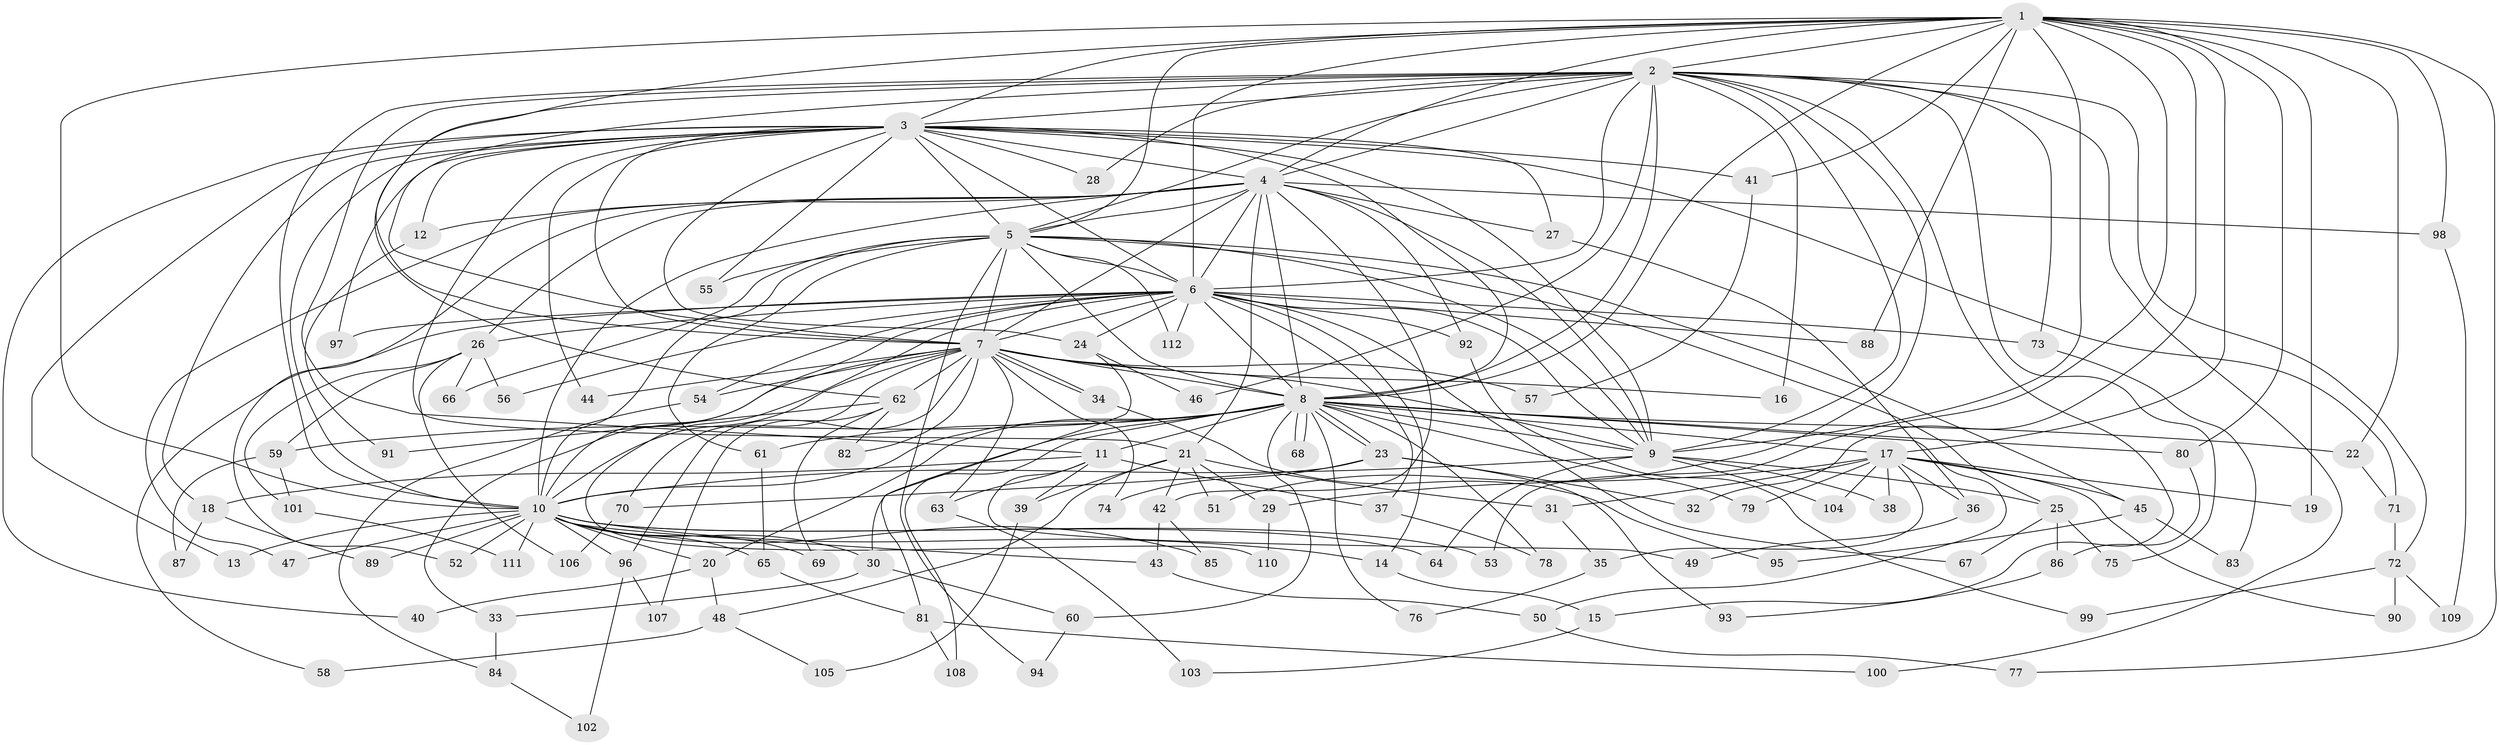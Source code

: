 // coarse degree distribution, {16: 0.011494252873563218, 19: 0.022988505747126436, 25: 0.011494252873563218, 18: 0.011494252873563218, 15: 0.011494252873563218, 21: 0.011494252873563218, 26: 0.011494252873563218, 23: 0.011494252873563218, 8: 0.022988505747126436, 3: 0.25287356321839083, 2: 0.45977011494252873, 13: 0.011494252873563218, 4: 0.08045977011494253, 7: 0.011494252873563218, 6: 0.034482758620689655, 5: 0.022988505747126436}
// Generated by graph-tools (version 1.1) at 2025/23/03/03/25 07:23:40]
// undirected, 112 vertices, 249 edges
graph export_dot {
graph [start="1"]
  node [color=gray90,style=filled];
  1;
  2;
  3;
  4;
  5;
  6;
  7;
  8;
  9;
  10;
  11;
  12;
  13;
  14;
  15;
  16;
  17;
  18;
  19;
  20;
  21;
  22;
  23;
  24;
  25;
  26;
  27;
  28;
  29;
  30;
  31;
  32;
  33;
  34;
  35;
  36;
  37;
  38;
  39;
  40;
  41;
  42;
  43;
  44;
  45;
  46;
  47;
  48;
  49;
  50;
  51;
  52;
  53;
  54;
  55;
  56;
  57;
  58;
  59;
  60;
  61;
  62;
  63;
  64;
  65;
  66;
  67;
  68;
  69;
  70;
  71;
  72;
  73;
  74;
  75;
  76;
  77;
  78;
  79;
  80;
  81;
  82;
  83;
  84;
  85;
  86;
  87;
  88;
  89;
  90;
  91;
  92;
  93;
  94;
  95;
  96;
  97;
  98;
  99;
  100;
  101;
  102;
  103;
  104;
  105;
  106;
  107;
  108;
  109;
  110;
  111;
  112;
  1 -- 2;
  1 -- 3;
  1 -- 4;
  1 -- 5;
  1 -- 6;
  1 -- 7;
  1 -- 8;
  1 -- 9;
  1 -- 10;
  1 -- 17;
  1 -- 19;
  1 -- 22;
  1 -- 32;
  1 -- 41;
  1 -- 53;
  1 -- 77;
  1 -- 80;
  1 -- 88;
  1 -- 98;
  2 -- 3;
  2 -- 4;
  2 -- 5;
  2 -- 6;
  2 -- 7;
  2 -- 8;
  2 -- 9;
  2 -- 10;
  2 -- 11;
  2 -- 15;
  2 -- 16;
  2 -- 28;
  2 -- 46;
  2 -- 51;
  2 -- 62;
  2 -- 72;
  2 -- 73;
  2 -- 75;
  2 -- 100;
  3 -- 4;
  3 -- 5;
  3 -- 6;
  3 -- 7;
  3 -- 8;
  3 -- 9;
  3 -- 10;
  3 -- 12;
  3 -- 13;
  3 -- 18;
  3 -- 21;
  3 -- 24;
  3 -- 27;
  3 -- 28;
  3 -- 40;
  3 -- 41;
  3 -- 44;
  3 -- 55;
  3 -- 71;
  3 -- 97;
  4 -- 5;
  4 -- 6;
  4 -- 7;
  4 -- 8;
  4 -- 9;
  4 -- 10;
  4 -- 12;
  4 -- 21;
  4 -- 26;
  4 -- 27;
  4 -- 42;
  4 -- 47;
  4 -- 52;
  4 -- 92;
  4 -- 98;
  5 -- 6;
  5 -- 7;
  5 -- 8;
  5 -- 9;
  5 -- 10;
  5 -- 25;
  5 -- 45;
  5 -- 55;
  5 -- 61;
  5 -- 66;
  5 -- 94;
  5 -- 112;
  6 -- 7;
  6 -- 8;
  6 -- 9;
  6 -- 10;
  6 -- 14;
  6 -- 24;
  6 -- 26;
  6 -- 37;
  6 -- 54;
  6 -- 56;
  6 -- 58;
  6 -- 67;
  6 -- 73;
  6 -- 88;
  6 -- 92;
  6 -- 97;
  6 -- 110;
  6 -- 112;
  7 -- 8;
  7 -- 9;
  7 -- 10;
  7 -- 16;
  7 -- 33;
  7 -- 34;
  7 -- 34;
  7 -- 44;
  7 -- 54;
  7 -- 57;
  7 -- 62;
  7 -- 63;
  7 -- 70;
  7 -- 74;
  7 -- 82;
  7 -- 107;
  8 -- 9;
  8 -- 10;
  8 -- 11;
  8 -- 17;
  8 -- 20;
  8 -- 22;
  8 -- 23;
  8 -- 23;
  8 -- 30;
  8 -- 50;
  8 -- 59;
  8 -- 60;
  8 -- 61;
  8 -- 68;
  8 -- 68;
  8 -- 76;
  8 -- 78;
  8 -- 79;
  8 -- 80;
  8 -- 108;
  9 -- 10;
  9 -- 25;
  9 -- 38;
  9 -- 64;
  9 -- 104;
  10 -- 13;
  10 -- 14;
  10 -- 20;
  10 -- 30;
  10 -- 43;
  10 -- 47;
  10 -- 52;
  10 -- 53;
  10 -- 64;
  10 -- 65;
  10 -- 69;
  10 -- 85;
  10 -- 89;
  10 -- 96;
  10 -- 111;
  11 -- 18;
  11 -- 37;
  11 -- 39;
  11 -- 49;
  11 -- 63;
  12 -- 91;
  14 -- 15;
  15 -- 103;
  17 -- 19;
  17 -- 29;
  17 -- 31;
  17 -- 35;
  17 -- 36;
  17 -- 38;
  17 -- 45;
  17 -- 79;
  17 -- 90;
  17 -- 104;
  18 -- 87;
  18 -- 89;
  20 -- 40;
  20 -- 48;
  21 -- 29;
  21 -- 31;
  21 -- 39;
  21 -- 42;
  21 -- 48;
  21 -- 51;
  22 -- 71;
  23 -- 32;
  23 -- 70;
  23 -- 74;
  23 -- 93;
  24 -- 46;
  24 -- 81;
  25 -- 67;
  25 -- 75;
  25 -- 86;
  26 -- 56;
  26 -- 59;
  26 -- 66;
  26 -- 101;
  26 -- 106;
  27 -- 36;
  29 -- 110;
  30 -- 33;
  30 -- 60;
  31 -- 35;
  33 -- 84;
  34 -- 95;
  35 -- 76;
  36 -- 49;
  37 -- 78;
  39 -- 105;
  41 -- 57;
  42 -- 43;
  42 -- 85;
  43 -- 50;
  45 -- 83;
  45 -- 95;
  48 -- 58;
  48 -- 105;
  50 -- 77;
  54 -- 84;
  59 -- 87;
  59 -- 101;
  60 -- 94;
  61 -- 65;
  62 -- 69;
  62 -- 82;
  62 -- 91;
  62 -- 96;
  63 -- 103;
  65 -- 81;
  70 -- 106;
  71 -- 72;
  72 -- 90;
  72 -- 99;
  72 -- 109;
  73 -- 83;
  80 -- 86;
  81 -- 100;
  81 -- 108;
  84 -- 102;
  86 -- 93;
  92 -- 99;
  96 -- 102;
  96 -- 107;
  98 -- 109;
  101 -- 111;
}
